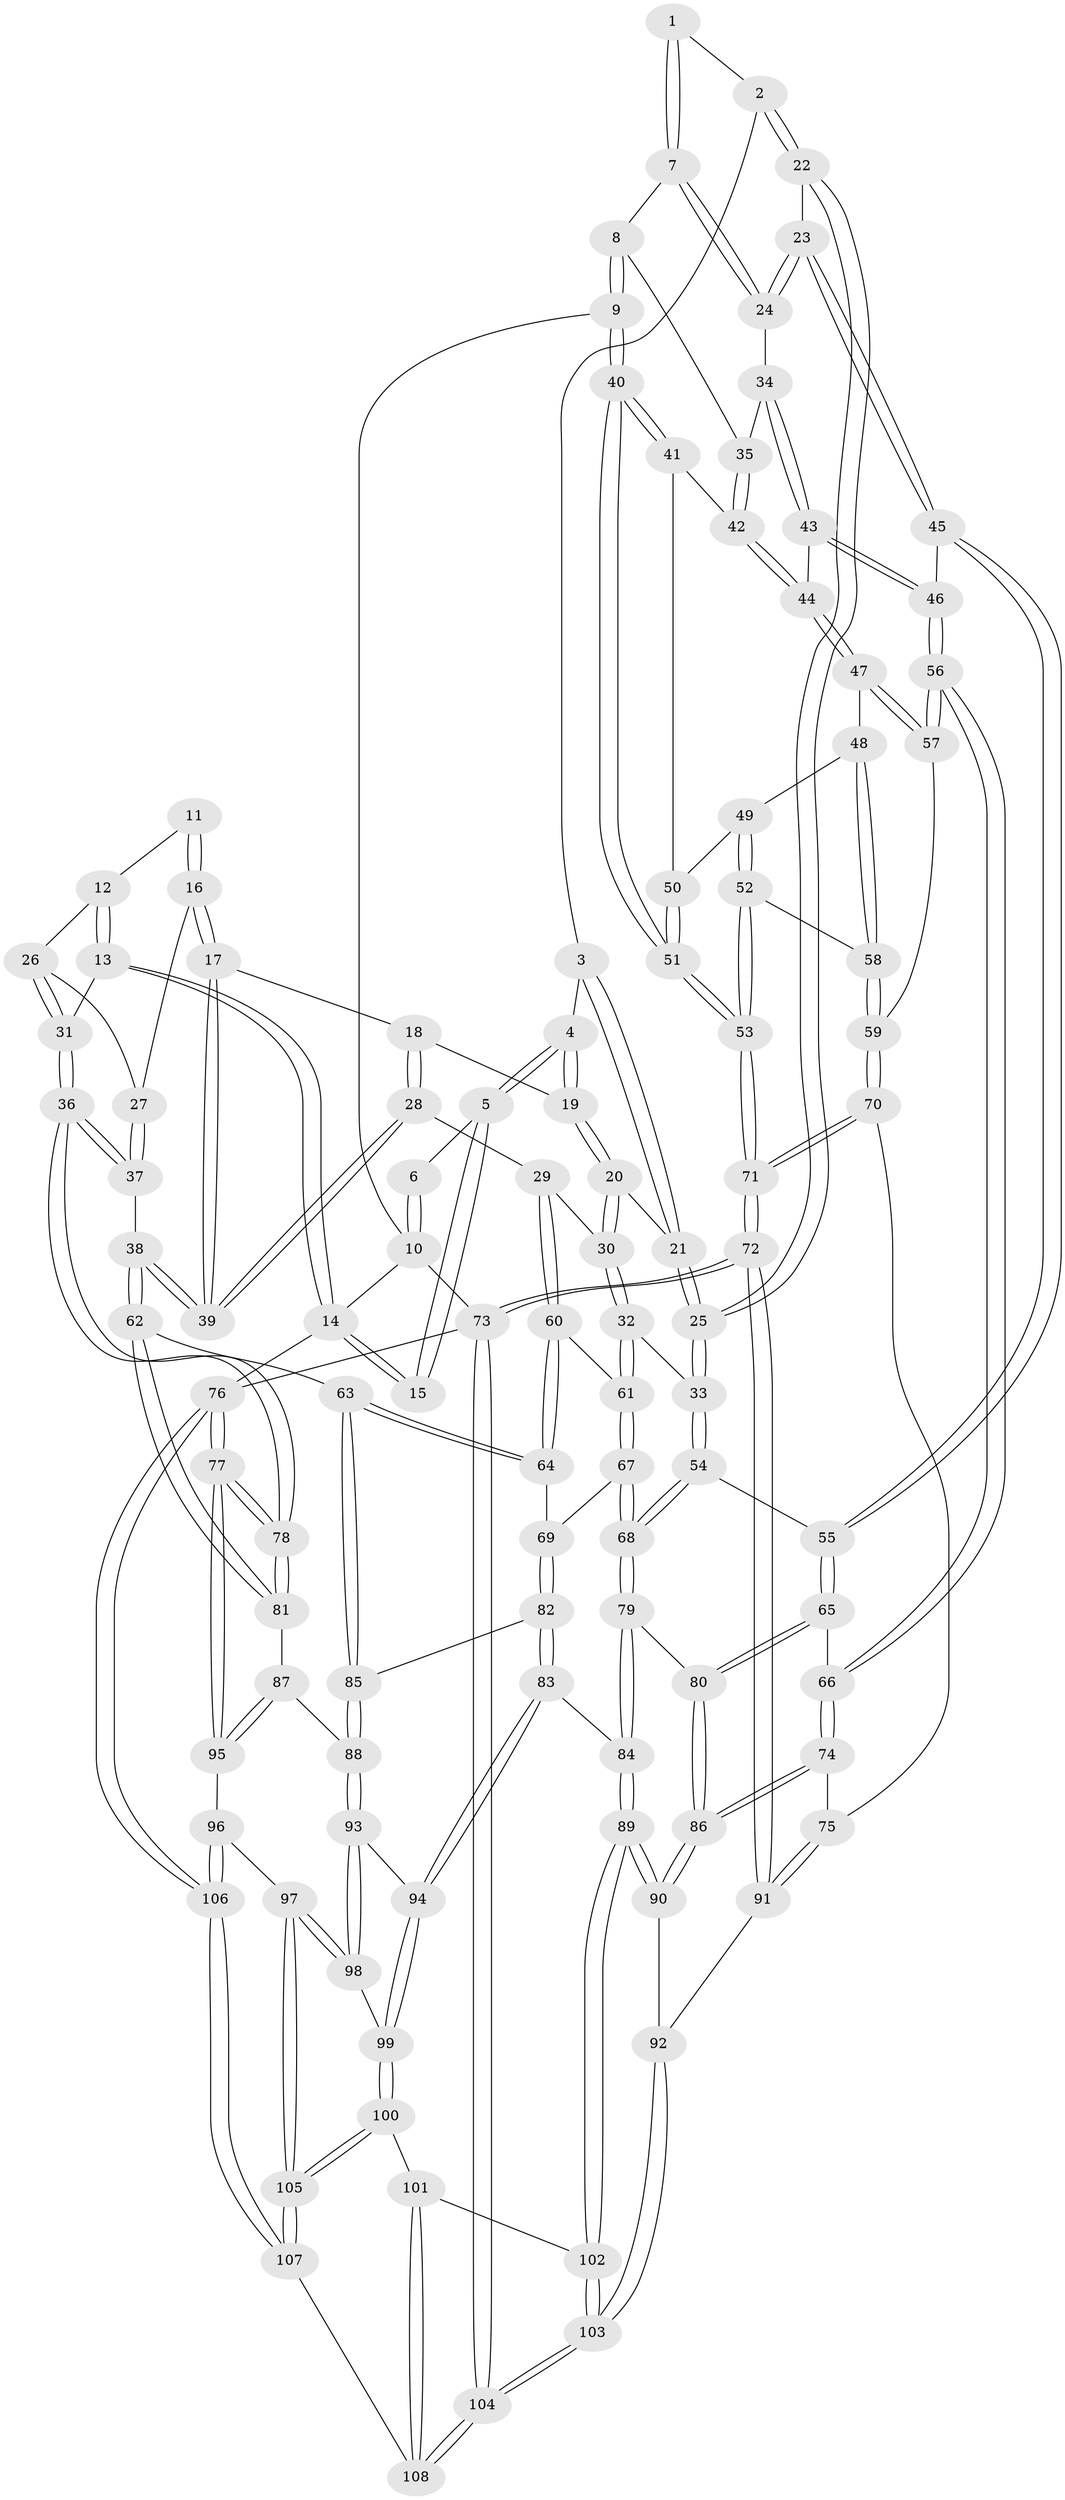 // coarse degree distribution, {4: 0.35185185185185186, 3: 0.18518518518518517, 6: 0.09259259259259259, 8: 0.037037037037037035, 5: 0.3148148148148148, 9: 0.018518518518518517}
// Generated by graph-tools (version 1.1) at 2025/21/03/04/25 18:21:25]
// undirected, 108 vertices, 267 edges
graph export_dot {
graph [start="1"]
  node [color=gray90,style=filled];
  1 [pos="+0.22067659219622793+0.008779879062385176"];
  2 [pos="+0.5369991061101784+0.05352466128107814"];
  3 [pos="+0.5562067650865118+0.03902982647443665"];
  4 [pos="+0.7307631661498585+0"];
  5 [pos="+0.7349716199497033+0"];
  6 [pos="+0.027913906500499467+0"];
  7 [pos="+0.2641103727921297+0.12853365730364255"];
  8 [pos="+0.1367433264481295+0.2309918846624513"];
  9 [pos="+0+0"];
  10 [pos="+0+0"];
  11 [pos="+0.8692010329284435+0.043951179064905"];
  12 [pos="+0.9692429018755688+0.16383218913959574"];
  13 [pos="+1+0.15574177982309578"];
  14 [pos="+1+0"];
  15 [pos="+0.7741377818432966+0"];
  16 [pos="+0.8738886659033954+0.25707715112164536"];
  17 [pos="+0.8633143302707723+0.26165582765443507"];
  18 [pos="+0.7632561128156693+0.1612235467462513"];
  19 [pos="+0.7281152547900874+0.10096417891374791"];
  20 [pos="+0.6828620985975324+0.231314898274375"];
  21 [pos="+0.5974495397249563+0.22394339788974935"];
  22 [pos="+0.3835859856706145+0.23003022845617788"];
  23 [pos="+0.3771982735970141+0.23024077004806112"];
  24 [pos="+0.35769421183227457+0.21845545266593755"];
  25 [pos="+0.506477823225034+0.322107170956362"];
  26 [pos="+0.9453602008477336+0.23456568211675283"];
  27 [pos="+0.8964494593640769+0.2611729632589095"];
  28 [pos="+0.7794352380140814+0.3295395324489603"];
  29 [pos="+0.772891351636163+0.33018970328337716"];
  30 [pos="+0.6855432950170304+0.23838387251449"];
  31 [pos="+1+0.3073077894820499"];
  32 [pos="+0.5868657611813112+0.3634441968340395"];
  33 [pos="+0.5219007444276049+0.3499840277248544"];
  34 [pos="+0.23864668215003376+0.2787042799744431"];
  35 [pos="+0.132513978062953+0.28347017979596517"];
  36 [pos="+1+0.4155521491662452"];
  37 [pos="+1+0.41975191015397967"];
  38 [pos="+0.895357407660653+0.4700355893382369"];
  39 [pos="+0.7840138392235143+0.3297524833116997"];
  40 [pos="+0+0.15047993361988873"];
  41 [pos="+0.115808392808044+0.2977384421398412"];
  42 [pos="+0.126445871338311+0.2983135797661933"];
  43 [pos="+0.19842400301286625+0.3529214202911102"];
  44 [pos="+0.1311461025232162+0.31520087579693934"];
  45 [pos="+0.3100277755172988+0.37558733786453896"];
  46 [pos="+0.1986419679781205+0.3531696089528777"];
  47 [pos="+0.1149766339061385+0.3538397655236693"];
  48 [pos="+0.07272715898763477+0.37494385180918854"];
  49 [pos="+0.02521835816329586+0.35313152435563766"];
  50 [pos="+0.012258910080769788+0.3428900892915"];
  51 [pos="+0+0.27725270668237534"];
  52 [pos="+0.04586155094376658+0.4473795316477499"];
  53 [pos="+0+0.4674329142336926"];
  54 [pos="+0.4755656355227601+0.4777856695138192"];
  55 [pos="+0.31134182003159067+0.4528283639985593"];
  56 [pos="+0.17030762583391548+0.48015679247346116"];
  57 [pos="+0.1433852910542778+0.46570357715401145"];
  58 [pos="+0.04727902890152423+0.44747428692066216"];
  59 [pos="+0.07596553457799084+0.46320101221618404"];
  60 [pos="+0.6930351346701866+0.3945167181972388"];
  61 [pos="+0.641237373751289+0.3917030040528922"];
  62 [pos="+0.8408158706035036+0.5660161182427614"];
  63 [pos="+0.7874787714726167+0.5627693327232474"];
  64 [pos="+0.7450748616158216+0.5414859874216278"];
  65 [pos="+0.2537130559631228+0.521174015431482"];
  66 [pos="+0.2199856362996494+0.5332330798077416"];
  67 [pos="+0.6013603156596103+0.5521651932662142"];
  68 [pos="+0.5108329600181053+0.5789151329416938"];
  69 [pos="+0.6424113051726132+0.5576669313997992"];
  70 [pos="+0.04192522565141145+0.571976583862405"];
  71 [pos="+0+0.5500765911207393"];
  72 [pos="+0+0.8673372301787754"];
  73 [pos="+0+1"];
  74 [pos="+0.18649549232499027+0.597971136846364"];
  75 [pos="+0.14341315977123217+0.6300469688781171"];
  76 [pos="+1+1"];
  77 [pos="+1+0.8313678187836504"];
  78 [pos="+1+0.6105533898480061"];
  79 [pos="+0.4993703559747135+0.6077141564235038"];
  80 [pos="+0.3750308335141137+0.6093364022376886"];
  81 [pos="+0.8776119584698249+0.631257606113816"];
  82 [pos="+0.6743915386964638+0.7032743596718877"];
  83 [pos="+0.5319050098913695+0.729661924501314"];
  84 [pos="+0.5210939252091721+0.722215183062926"];
  85 [pos="+0.684457732895643+0.704417225388601"];
  86 [pos="+0.30884605777993296+0.7177169025388354"];
  87 [pos="+0.8762529563236932+0.6709063092699267"];
  88 [pos="+0.7025367703887222+0.7227397403163616"];
  89 [pos="+0.33601275912234985+0.8269606634366748"];
  90 [pos="+0.32982803399584104+0.8212566606055676"];
  91 [pos="+0.08595705122085567+0.7750866174353498"];
  92 [pos="+0.08962987491430792+0.7774681622583663"];
  93 [pos="+0.7411312223963656+0.7977148163907617"];
  94 [pos="+0.546539314930513+0.762258939998716"];
  95 [pos="+0.897778367542161+0.8208934516638603"];
  96 [pos="+0.8789889049705574+0.8383237451271252"];
  97 [pos="+0.8175494484863295+0.8497670816040562"];
  98 [pos="+0.7507890451589512+0.8143779007927799"];
  99 [pos="+0.5859856460025439+0.8587420351949436"];
  100 [pos="+0.5810501999755245+0.9056060596332911"];
  101 [pos="+0.4426773779523493+0.9444885437976455"];
  102 [pos="+0.33728757950604527+0.8423690505921485"];
  103 [pos="+0.2049774640223214+1"];
  104 [pos="+0.15224271379553014+1"];
  105 [pos="+0.671812984274271+1"];
  106 [pos="+0.990497618204563+1"];
  107 [pos="+0.6797009332390821+1"];
  108 [pos="+0.4261895803007016+1"];
  1 -- 2;
  1 -- 7;
  1 -- 7;
  2 -- 3;
  2 -- 22;
  2 -- 22;
  3 -- 4;
  3 -- 21;
  3 -- 21;
  4 -- 5;
  4 -- 5;
  4 -- 19;
  4 -- 19;
  5 -- 6;
  5 -- 15;
  5 -- 15;
  6 -- 10;
  6 -- 10;
  7 -- 8;
  7 -- 24;
  7 -- 24;
  8 -- 9;
  8 -- 9;
  8 -- 35;
  9 -- 10;
  9 -- 40;
  9 -- 40;
  10 -- 14;
  10 -- 73;
  11 -- 12;
  11 -- 16;
  11 -- 16;
  12 -- 13;
  12 -- 13;
  12 -- 26;
  13 -- 14;
  13 -- 14;
  13 -- 31;
  14 -- 15;
  14 -- 15;
  14 -- 76;
  16 -- 17;
  16 -- 17;
  16 -- 27;
  17 -- 18;
  17 -- 39;
  17 -- 39;
  18 -- 19;
  18 -- 28;
  18 -- 28;
  19 -- 20;
  19 -- 20;
  20 -- 21;
  20 -- 30;
  20 -- 30;
  21 -- 25;
  21 -- 25;
  22 -- 23;
  22 -- 25;
  22 -- 25;
  23 -- 24;
  23 -- 24;
  23 -- 45;
  23 -- 45;
  24 -- 34;
  25 -- 33;
  25 -- 33;
  26 -- 27;
  26 -- 31;
  26 -- 31;
  27 -- 37;
  27 -- 37;
  28 -- 29;
  28 -- 39;
  28 -- 39;
  29 -- 30;
  29 -- 60;
  29 -- 60;
  30 -- 32;
  30 -- 32;
  31 -- 36;
  31 -- 36;
  32 -- 33;
  32 -- 61;
  32 -- 61;
  33 -- 54;
  33 -- 54;
  34 -- 35;
  34 -- 43;
  34 -- 43;
  35 -- 42;
  35 -- 42;
  36 -- 37;
  36 -- 37;
  36 -- 78;
  36 -- 78;
  37 -- 38;
  38 -- 39;
  38 -- 39;
  38 -- 62;
  38 -- 62;
  40 -- 41;
  40 -- 41;
  40 -- 51;
  40 -- 51;
  41 -- 42;
  41 -- 50;
  42 -- 44;
  42 -- 44;
  43 -- 44;
  43 -- 46;
  43 -- 46;
  44 -- 47;
  44 -- 47;
  45 -- 46;
  45 -- 55;
  45 -- 55;
  46 -- 56;
  46 -- 56;
  47 -- 48;
  47 -- 57;
  47 -- 57;
  48 -- 49;
  48 -- 58;
  48 -- 58;
  49 -- 50;
  49 -- 52;
  49 -- 52;
  50 -- 51;
  50 -- 51;
  51 -- 53;
  51 -- 53;
  52 -- 53;
  52 -- 53;
  52 -- 58;
  53 -- 71;
  53 -- 71;
  54 -- 55;
  54 -- 68;
  54 -- 68;
  55 -- 65;
  55 -- 65;
  56 -- 57;
  56 -- 57;
  56 -- 66;
  56 -- 66;
  57 -- 59;
  58 -- 59;
  58 -- 59;
  59 -- 70;
  59 -- 70;
  60 -- 61;
  60 -- 64;
  60 -- 64;
  61 -- 67;
  61 -- 67;
  62 -- 63;
  62 -- 81;
  62 -- 81;
  63 -- 64;
  63 -- 64;
  63 -- 85;
  63 -- 85;
  64 -- 69;
  65 -- 66;
  65 -- 80;
  65 -- 80;
  66 -- 74;
  66 -- 74;
  67 -- 68;
  67 -- 68;
  67 -- 69;
  68 -- 79;
  68 -- 79;
  69 -- 82;
  69 -- 82;
  70 -- 71;
  70 -- 71;
  70 -- 75;
  71 -- 72;
  71 -- 72;
  72 -- 73;
  72 -- 73;
  72 -- 91;
  72 -- 91;
  73 -- 104;
  73 -- 104;
  73 -- 76;
  74 -- 75;
  74 -- 86;
  74 -- 86;
  75 -- 91;
  75 -- 91;
  76 -- 77;
  76 -- 77;
  76 -- 106;
  76 -- 106;
  77 -- 78;
  77 -- 78;
  77 -- 95;
  77 -- 95;
  78 -- 81;
  78 -- 81;
  79 -- 80;
  79 -- 84;
  79 -- 84;
  80 -- 86;
  80 -- 86;
  81 -- 87;
  82 -- 83;
  82 -- 83;
  82 -- 85;
  83 -- 84;
  83 -- 94;
  83 -- 94;
  84 -- 89;
  84 -- 89;
  85 -- 88;
  85 -- 88;
  86 -- 90;
  86 -- 90;
  87 -- 88;
  87 -- 95;
  87 -- 95;
  88 -- 93;
  88 -- 93;
  89 -- 90;
  89 -- 90;
  89 -- 102;
  89 -- 102;
  90 -- 92;
  91 -- 92;
  92 -- 103;
  92 -- 103;
  93 -- 94;
  93 -- 98;
  93 -- 98;
  94 -- 99;
  94 -- 99;
  95 -- 96;
  96 -- 97;
  96 -- 106;
  96 -- 106;
  97 -- 98;
  97 -- 98;
  97 -- 105;
  97 -- 105;
  98 -- 99;
  99 -- 100;
  99 -- 100;
  100 -- 101;
  100 -- 105;
  100 -- 105;
  101 -- 102;
  101 -- 108;
  101 -- 108;
  102 -- 103;
  102 -- 103;
  103 -- 104;
  103 -- 104;
  104 -- 108;
  104 -- 108;
  105 -- 107;
  105 -- 107;
  106 -- 107;
  106 -- 107;
  107 -- 108;
}
